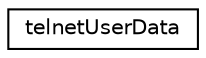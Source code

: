 digraph "Graphical Class Hierarchy"
{
  edge [fontname="Helvetica",fontsize="10",labelfontname="Helvetica",labelfontsize="10"];
  node [fontname="Helvetica",fontsize="10",shape=record];
  rankdir="LR";
  Node0 [label="telnetUserData",height=0.2,width=0.4,color="black", fillcolor="white", style="filled",URL="$structtelnet_user_data.html"];
}
